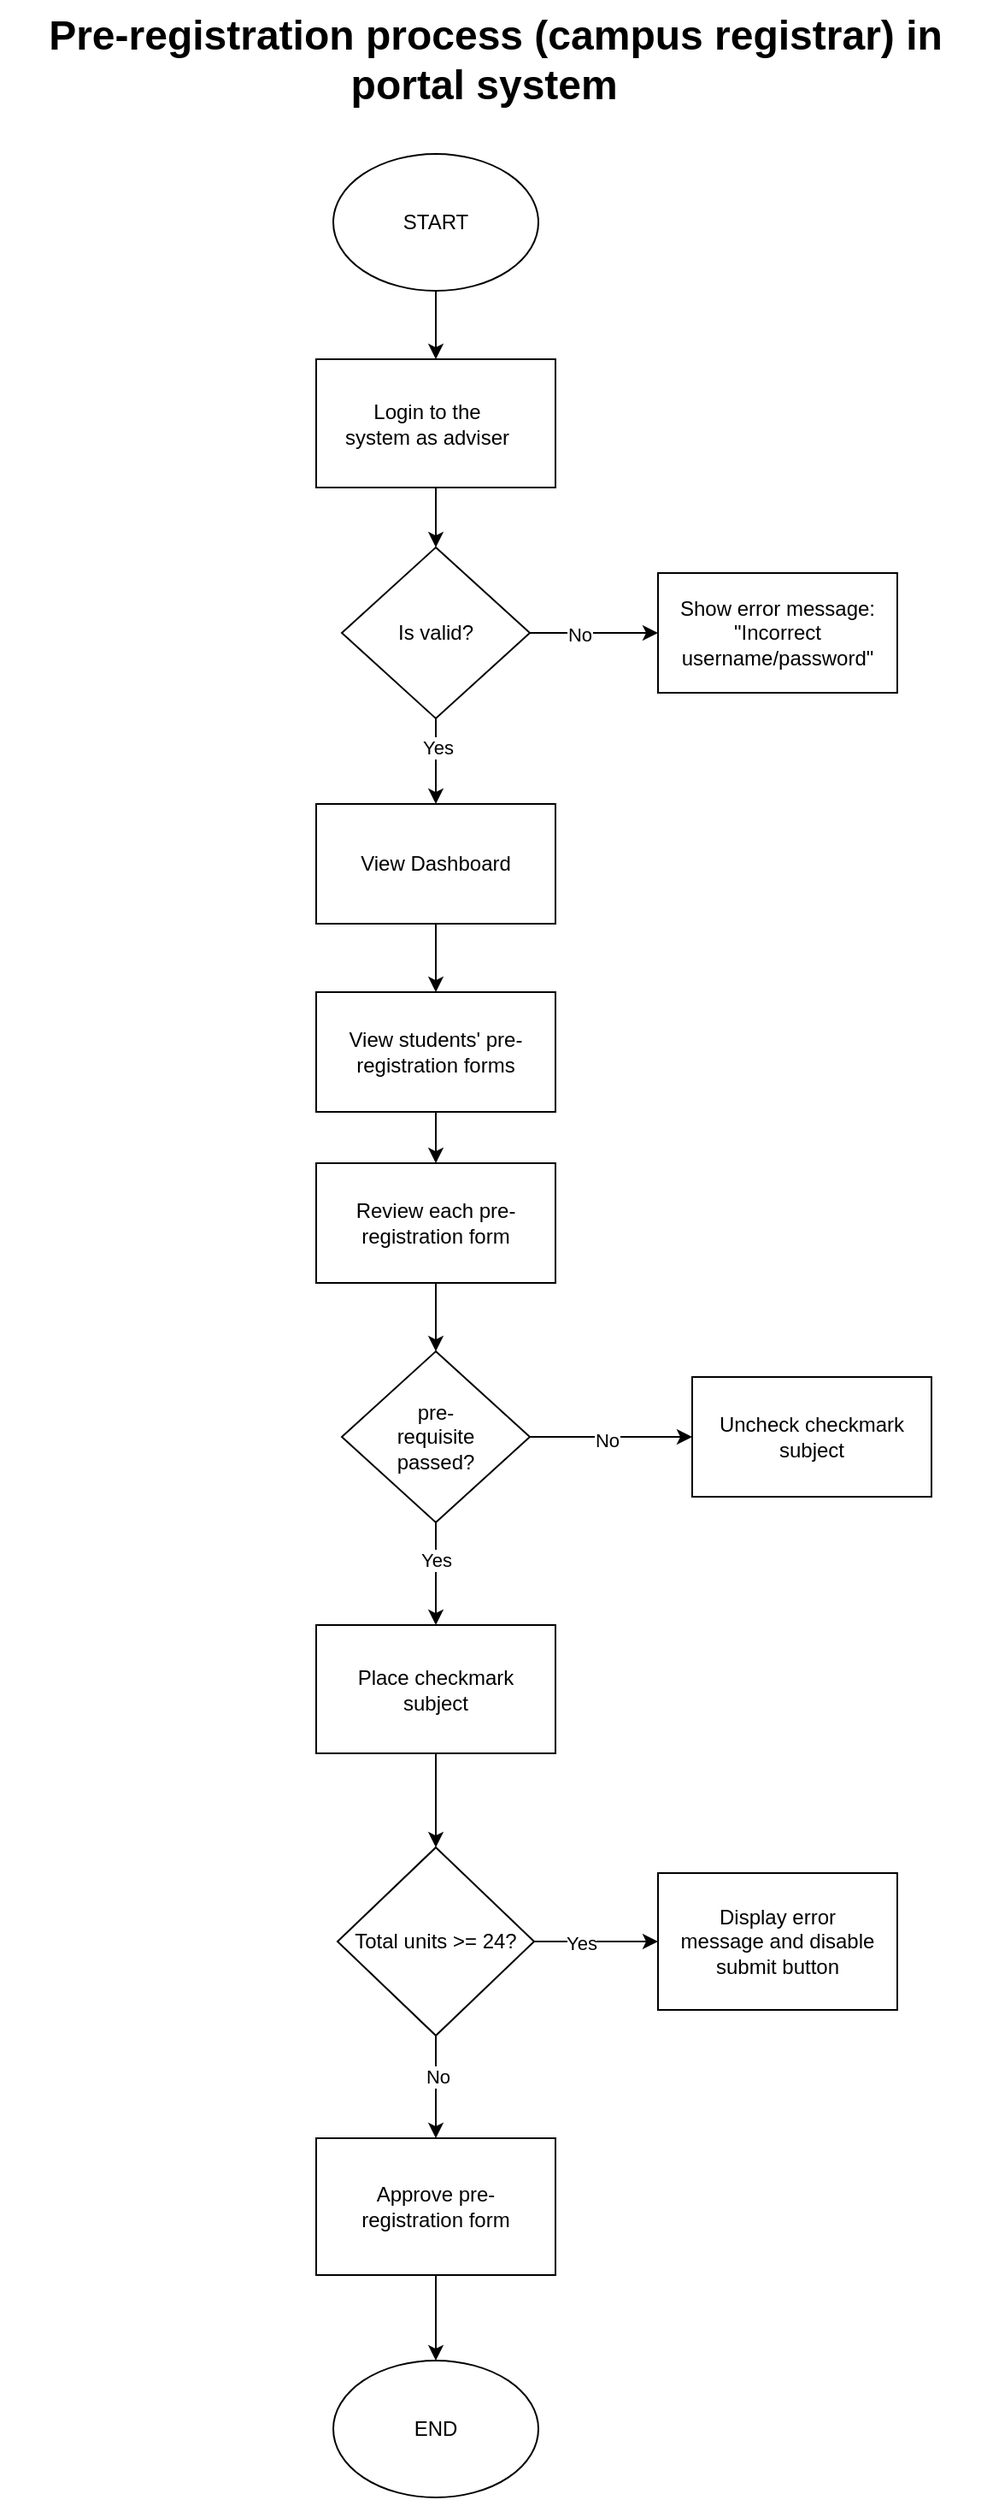 <mxfile version="24.7.16">
  <diagram name="Page-1" id="FeNSiu1vrpdzJU6li4sQ">
    <mxGraphModel dx="880" dy="460" grid="1" gridSize="10" guides="1" tooltips="1" connect="1" arrows="1" fold="1" page="1" pageScale="1" pageWidth="850" pageHeight="1100" math="0" shadow="0">
      <root>
        <mxCell id="0" />
        <mxCell id="1" parent="0" />
        <mxCell id="SyvcPrhUcTAlDS3E91bm-1" value="&lt;h1 style=&quot;margin-top: 0px;&quot;&gt;Pre-registration process (campus registrar) in portal system&amp;nbsp;&amp;nbsp;&lt;/h1&gt;" style="text;html=1;whiteSpace=wrap;overflow=hidden;rounded=0;align=center;movable=1;resizable=1;rotatable=1;deletable=1;editable=1;locked=0;connectable=1;" parent="1" vertex="1">
          <mxGeometry x="135" y="20" width="580" height="70" as="geometry" />
        </mxCell>
        <mxCell id="SyvcPrhUcTAlDS3E91bm-11" style="edgeStyle=orthogonalEdgeStyle;rounded=0;orthogonalLoop=1;jettySize=auto;html=1;exitX=0.5;exitY=1;exitDx=0;exitDy=0;entryX=0.5;entryY=0;entryDx=0;entryDy=0;" parent="1" source="SyvcPrhUcTAlDS3E91bm-4" target="SyvcPrhUcTAlDS3E91bm-8" edge="1">
          <mxGeometry relative="1" as="geometry" />
        </mxCell>
        <mxCell id="SyvcPrhUcTAlDS3E91bm-14" value="Yes" style="edgeLabel;html=1;align=center;verticalAlign=middle;resizable=0;points=[];" parent="SyvcPrhUcTAlDS3E91bm-11" vertex="1" connectable="0">
          <mxGeometry x="-0.32" y="1" relative="1" as="geometry">
            <mxPoint as="offset" />
          </mxGeometry>
        </mxCell>
        <mxCell id="SyvcPrhUcTAlDS3E91bm-12" style="edgeStyle=orthogonalEdgeStyle;rounded=0;orthogonalLoop=1;jettySize=auto;html=1;exitX=1;exitY=0.5;exitDx=0;exitDy=0;entryX=0;entryY=0.5;entryDx=0;entryDy=0;" parent="1" source="SyvcPrhUcTAlDS3E91bm-4" target="SyvcPrhUcTAlDS3E91bm-7" edge="1">
          <mxGeometry relative="1" as="geometry" />
        </mxCell>
        <mxCell id="SyvcPrhUcTAlDS3E91bm-13" value="No" style="edgeLabel;html=1;align=center;verticalAlign=middle;resizable=0;points=[];" parent="SyvcPrhUcTAlDS3E91bm-12" vertex="1" connectable="0">
          <mxGeometry x="-0.227" y="-1" relative="1" as="geometry">
            <mxPoint as="offset" />
          </mxGeometry>
        </mxCell>
        <mxCell id="SyvcPrhUcTAlDS3E91bm-4" value="" style="rhombus;whiteSpace=wrap;html=1;" parent="1" vertex="1">
          <mxGeometry x="335" y="340" width="110" height="100" as="geometry" />
        </mxCell>
        <mxCell id="SyvcPrhUcTAlDS3E91bm-5" value="Is valid?" style="text;html=1;align=center;verticalAlign=middle;whiteSpace=wrap;rounded=0;" parent="1" vertex="1">
          <mxGeometry x="360" y="375" width="60" height="30" as="geometry" />
        </mxCell>
        <mxCell id="SyvcPrhUcTAlDS3E91bm-6" value="" style="rounded=0;whiteSpace=wrap;html=1;" parent="1" vertex="1">
          <mxGeometry x="520" y="355" width="140" height="70" as="geometry" />
        </mxCell>
        <mxCell id="SyvcPrhUcTAlDS3E91bm-7" value="Show error message:&lt;div&gt;&quot;Incorrect username/password&quot;&lt;/div&gt;" style="text;html=1;align=center;verticalAlign=middle;whiteSpace=wrap;rounded=0;" parent="1" vertex="1">
          <mxGeometry x="520" y="370" width="140" height="40" as="geometry" />
        </mxCell>
        <mxCell id="hEnt9ywJXe-8F-uIfgRp-30" style="edgeStyle=orthogonalEdgeStyle;rounded=0;orthogonalLoop=1;jettySize=auto;html=1;exitX=0.5;exitY=1;exitDx=0;exitDy=0;entryX=0.5;entryY=0;entryDx=0;entryDy=0;" parent="1" source="SyvcPrhUcTAlDS3E91bm-8" target="hEnt9ywJXe-8F-uIfgRp-27" edge="1">
          <mxGeometry relative="1" as="geometry" />
        </mxCell>
        <mxCell id="SyvcPrhUcTAlDS3E91bm-8" value="" style="rounded=0;whiteSpace=wrap;html=1;" parent="1" vertex="1">
          <mxGeometry x="320" y="490" width="140" height="70" as="geometry" />
        </mxCell>
        <mxCell id="SyvcPrhUcTAlDS3E91bm-9" value="View Dashboard" style="text;html=1;align=center;verticalAlign=middle;whiteSpace=wrap;rounded=0;" parent="1" vertex="1">
          <mxGeometry x="320" y="505" width="140" height="40" as="geometry" />
        </mxCell>
        <mxCell id="SyvcPrhUcTAlDS3E91bm-25" style="edgeStyle=orthogonalEdgeStyle;rounded=0;orthogonalLoop=1;jettySize=auto;html=1;exitX=0.5;exitY=1;exitDx=0;exitDy=0;entryX=0.5;entryY=0;entryDx=0;entryDy=0;" parent="1" source="SyvcPrhUcTAlDS3E91bm-15" target="SyvcPrhUcTAlDS3E91bm-17" edge="1">
          <mxGeometry relative="1" as="geometry" />
        </mxCell>
        <mxCell id="SyvcPrhUcTAlDS3E91bm-15" value="" style="rounded=0;whiteSpace=wrap;html=1;" parent="1" vertex="1">
          <mxGeometry x="320" y="700" width="140" height="70" as="geometry" />
        </mxCell>
        <mxCell id="SyvcPrhUcTAlDS3E91bm-16" value="Review each pre-registration form" style="text;html=1;align=center;verticalAlign=middle;whiteSpace=wrap;rounded=0;" parent="1" vertex="1">
          <mxGeometry x="320" y="715" width="140" height="40" as="geometry" />
        </mxCell>
        <mxCell id="SyvcPrhUcTAlDS3E91bm-26" style="edgeStyle=orthogonalEdgeStyle;rounded=0;orthogonalLoop=1;jettySize=auto;html=1;exitX=1;exitY=0.5;exitDx=0;exitDy=0;entryX=0;entryY=0.5;entryDx=0;entryDy=0;" parent="1" source="SyvcPrhUcTAlDS3E91bm-17" edge="1">
          <mxGeometry relative="1" as="geometry">
            <mxPoint x="540" y="860" as="targetPoint" />
          </mxGeometry>
        </mxCell>
        <mxCell id="SyvcPrhUcTAlDS3E91bm-30" value="No" style="edgeLabel;html=1;align=center;verticalAlign=middle;resizable=0;points=[];" parent="SyvcPrhUcTAlDS3E91bm-26" vertex="1" connectable="0">
          <mxGeometry x="-0.053" y="-2" relative="1" as="geometry">
            <mxPoint as="offset" />
          </mxGeometry>
        </mxCell>
        <mxCell id="hEnt9ywJXe-8F-uIfgRp-8" style="edgeStyle=orthogonalEdgeStyle;rounded=0;orthogonalLoop=1;jettySize=auto;html=1;exitX=0.5;exitY=1;exitDx=0;exitDy=0;entryX=0.5;entryY=0;entryDx=0;entryDy=0;" parent="1" source="SyvcPrhUcTAlDS3E91bm-17" target="hEnt9ywJXe-8F-uIfgRp-7" edge="1">
          <mxGeometry relative="1" as="geometry" />
        </mxCell>
        <mxCell id="hEnt9ywJXe-8F-uIfgRp-9" value="Yes" style="edgeLabel;html=1;align=center;verticalAlign=middle;resizable=0;points=[];" parent="hEnt9ywJXe-8F-uIfgRp-8" vertex="1" connectable="0">
          <mxGeometry x="-0.267" relative="1" as="geometry">
            <mxPoint as="offset" />
          </mxGeometry>
        </mxCell>
        <mxCell id="SyvcPrhUcTAlDS3E91bm-17" value="" style="rhombus;whiteSpace=wrap;html=1;" parent="1" vertex="1">
          <mxGeometry x="335" y="810" width="110" height="100" as="geometry" />
        </mxCell>
        <mxCell id="SyvcPrhUcTAlDS3E91bm-18" value="pre-requisite passed?" style="text;html=1;align=center;verticalAlign=middle;whiteSpace=wrap;rounded=0;" parent="1" vertex="1">
          <mxGeometry x="360" y="845" width="60" height="30" as="geometry" />
        </mxCell>
        <mxCell id="SyvcPrhUcTAlDS3E91bm-19" value="" style="rounded=0;whiteSpace=wrap;html=1;" parent="1" vertex="1">
          <mxGeometry x="540" y="825" width="140" height="70" as="geometry" />
        </mxCell>
        <mxCell id="SyvcPrhUcTAlDS3E91bm-20" value="Uncheck checkmark subject" style="text;html=1;align=center;verticalAlign=middle;whiteSpace=wrap;rounded=0;" parent="1" vertex="1">
          <mxGeometry x="540" y="840" width="140" height="40" as="geometry" />
        </mxCell>
        <mxCell id="hEnt9ywJXe-8F-uIfgRp-3" style="edgeStyle=orthogonalEdgeStyle;rounded=0;orthogonalLoop=1;jettySize=auto;html=1;exitX=0.5;exitY=1;exitDx=0;exitDy=0;entryX=0.5;entryY=0;entryDx=0;entryDy=0;" parent="1" source="hEnt9ywJXe-8F-uIfgRp-1" target="SyvcPrhUcTAlDS3E91bm-4" edge="1">
          <mxGeometry relative="1" as="geometry" />
        </mxCell>
        <mxCell id="hEnt9ywJXe-8F-uIfgRp-1" value="" style="rounded=0;whiteSpace=wrap;html=1;" parent="1" vertex="1">
          <mxGeometry x="320" y="230" width="140" height="75" as="geometry" />
        </mxCell>
        <mxCell id="hEnt9ywJXe-8F-uIfgRp-2" value="Login to the system as adviser" style="text;html=1;align=center;verticalAlign=middle;whiteSpace=wrap;rounded=0;" parent="1" vertex="1">
          <mxGeometry x="335" y="252.5" width="100" height="30" as="geometry" />
        </mxCell>
        <mxCell id="hEnt9ywJXe-8F-uIfgRp-6" style="edgeStyle=orthogonalEdgeStyle;rounded=0;orthogonalLoop=1;jettySize=auto;html=1;exitX=0.5;exitY=1;exitDx=0;exitDy=0;entryX=0.5;entryY=0;entryDx=0;entryDy=0;" parent="1" source="hEnt9ywJXe-8F-uIfgRp-4" target="hEnt9ywJXe-8F-uIfgRp-1" edge="1">
          <mxGeometry relative="1" as="geometry" />
        </mxCell>
        <mxCell id="hEnt9ywJXe-8F-uIfgRp-4" value="" style="ellipse;whiteSpace=wrap;html=1;" parent="1" vertex="1">
          <mxGeometry x="330" y="110" width="120" height="80" as="geometry" />
        </mxCell>
        <mxCell id="hEnt9ywJXe-8F-uIfgRp-5" value="START" style="text;html=1;align=center;verticalAlign=middle;whiteSpace=wrap;rounded=0;" parent="1" vertex="1">
          <mxGeometry x="360" y="135" width="60" height="30" as="geometry" />
        </mxCell>
        <mxCell id="nV3J0QXQUYTeU2AQdvQt-4" style="edgeStyle=orthogonalEdgeStyle;rounded=0;orthogonalLoop=1;jettySize=auto;html=1;exitX=0.5;exitY=1;exitDx=0;exitDy=0;entryX=0.5;entryY=0;entryDx=0;entryDy=0;" parent="1" source="hEnt9ywJXe-8F-uIfgRp-7" target="nV3J0QXQUYTeU2AQdvQt-2" edge="1">
          <mxGeometry relative="1" as="geometry" />
        </mxCell>
        <mxCell id="hEnt9ywJXe-8F-uIfgRp-7" value="" style="rounded=0;whiteSpace=wrap;html=1;" parent="1" vertex="1">
          <mxGeometry x="320" y="970" width="140" height="75" as="geometry" />
        </mxCell>
        <mxCell id="hEnt9ywJXe-8F-uIfgRp-10" value="Place checkmark subject" style="text;html=1;align=center;verticalAlign=middle;whiteSpace=wrap;rounded=0;" parent="1" vertex="1">
          <mxGeometry x="340" y="992.5" width="100" height="30" as="geometry" />
        </mxCell>
        <mxCell id="hEnt9ywJXe-8F-uIfgRp-31" style="edgeStyle=orthogonalEdgeStyle;rounded=0;orthogonalLoop=1;jettySize=auto;html=1;exitX=0.5;exitY=1;exitDx=0;exitDy=0;entryX=0.5;entryY=0;entryDx=0;entryDy=0;" parent="1" source="hEnt9ywJXe-8F-uIfgRp-27" target="SyvcPrhUcTAlDS3E91bm-15" edge="1">
          <mxGeometry relative="1" as="geometry" />
        </mxCell>
        <mxCell id="hEnt9ywJXe-8F-uIfgRp-27" value="" style="rounded=0;whiteSpace=wrap;html=1;" parent="1" vertex="1">
          <mxGeometry x="320" y="600" width="140" height="70" as="geometry" />
        </mxCell>
        <mxCell id="hEnt9ywJXe-8F-uIfgRp-28" value="View students&#39; pre-registration forms" style="text;html=1;align=center;verticalAlign=middle;whiteSpace=wrap;rounded=0;" parent="1" vertex="1">
          <mxGeometry x="320" y="615" width="140" height="40" as="geometry" />
        </mxCell>
        <mxCell id="nV3J0QXQUYTeU2AQdvQt-8" style="edgeStyle=orthogonalEdgeStyle;rounded=0;orthogonalLoop=1;jettySize=auto;html=1;exitX=1;exitY=0.5;exitDx=0;exitDy=0;entryX=0;entryY=0.5;entryDx=0;entryDy=0;" parent="1" source="nV3J0QXQUYTeU2AQdvQt-2" target="nV3J0QXQUYTeU2AQdvQt-5" edge="1">
          <mxGeometry relative="1" as="geometry" />
        </mxCell>
        <mxCell id="nV3J0QXQUYTeU2AQdvQt-15" value="Yes" style="edgeLabel;html=1;align=center;verticalAlign=middle;resizable=0;points=[];" parent="nV3J0QXQUYTeU2AQdvQt-8" vertex="1" connectable="0">
          <mxGeometry x="-0.269" y="-1" relative="1" as="geometry">
            <mxPoint x="1" as="offset" />
          </mxGeometry>
        </mxCell>
        <mxCell id="nV3J0QXQUYTeU2AQdvQt-9" style="edgeStyle=orthogonalEdgeStyle;rounded=0;orthogonalLoop=1;jettySize=auto;html=1;exitX=0.5;exitY=1;exitDx=0;exitDy=0;entryX=0.5;entryY=0;entryDx=0;entryDy=0;" parent="1" source="nV3J0QXQUYTeU2AQdvQt-2" target="nV3J0QXQUYTeU2AQdvQt-6" edge="1">
          <mxGeometry relative="1" as="geometry" />
        </mxCell>
        <mxCell id="nV3J0QXQUYTeU2AQdvQt-16" value="No" style="edgeLabel;html=1;align=center;verticalAlign=middle;resizable=0;points=[];" parent="nV3J0QXQUYTeU2AQdvQt-9" vertex="1" connectable="0">
          <mxGeometry x="-0.2" y="1" relative="1" as="geometry">
            <mxPoint as="offset" />
          </mxGeometry>
        </mxCell>
        <mxCell id="nV3J0QXQUYTeU2AQdvQt-2" value="" style="rhombus;whiteSpace=wrap;html=1;" parent="1" vertex="1">
          <mxGeometry x="332.5" y="1100" width="115" height="110" as="geometry" />
        </mxCell>
        <mxCell id="nV3J0QXQUYTeU2AQdvQt-3" value="Total units &amp;gt;= 24?" style="text;html=1;align=center;verticalAlign=middle;whiteSpace=wrap;rounded=0;" parent="1" vertex="1">
          <mxGeometry x="340" y="1140" width="100" height="30" as="geometry" />
        </mxCell>
        <mxCell id="nV3J0QXQUYTeU2AQdvQt-5" value="" style="rounded=0;whiteSpace=wrap;html=1;" parent="1" vertex="1">
          <mxGeometry x="520" y="1115" width="140" height="80" as="geometry" />
        </mxCell>
        <mxCell id="nV3J0QXQUYTeU2AQdvQt-14" style="edgeStyle=orthogonalEdgeStyle;rounded=0;orthogonalLoop=1;jettySize=auto;html=1;exitX=0.5;exitY=1;exitDx=0;exitDy=0;entryX=0.5;entryY=0;entryDx=0;entryDy=0;" parent="1" source="nV3J0QXQUYTeU2AQdvQt-6" target="nV3J0QXQUYTeU2AQdvQt-11" edge="1">
          <mxGeometry relative="1" as="geometry" />
        </mxCell>
        <mxCell id="nV3J0QXQUYTeU2AQdvQt-6" value="" style="rounded=0;whiteSpace=wrap;html=1;" parent="1" vertex="1">
          <mxGeometry x="320" y="1270" width="140" height="80" as="geometry" />
        </mxCell>
        <mxCell id="nV3J0QXQUYTeU2AQdvQt-10" value="Approve pre-registration form" style="text;html=1;align=center;verticalAlign=middle;whiteSpace=wrap;rounded=0;" parent="1" vertex="1">
          <mxGeometry x="330" y="1295" width="120" height="30" as="geometry" />
        </mxCell>
        <mxCell id="nV3J0QXQUYTeU2AQdvQt-11" value="" style="ellipse;whiteSpace=wrap;html=1;" parent="1" vertex="1">
          <mxGeometry x="330" y="1400" width="120" height="80" as="geometry" />
        </mxCell>
        <mxCell id="nV3J0QXQUYTeU2AQdvQt-12" value="Display error message and disable submit button" style="text;html=1;align=center;verticalAlign=middle;whiteSpace=wrap;rounded=0;" parent="1" vertex="1">
          <mxGeometry x="530" y="1140" width="120" height="30" as="geometry" />
        </mxCell>
        <mxCell id="nV3J0QXQUYTeU2AQdvQt-13" value="END" style="text;html=1;align=center;verticalAlign=middle;whiteSpace=wrap;rounded=0;" parent="1" vertex="1">
          <mxGeometry x="330" y="1425" width="120" height="30" as="geometry" />
        </mxCell>
      </root>
    </mxGraphModel>
  </diagram>
</mxfile>
